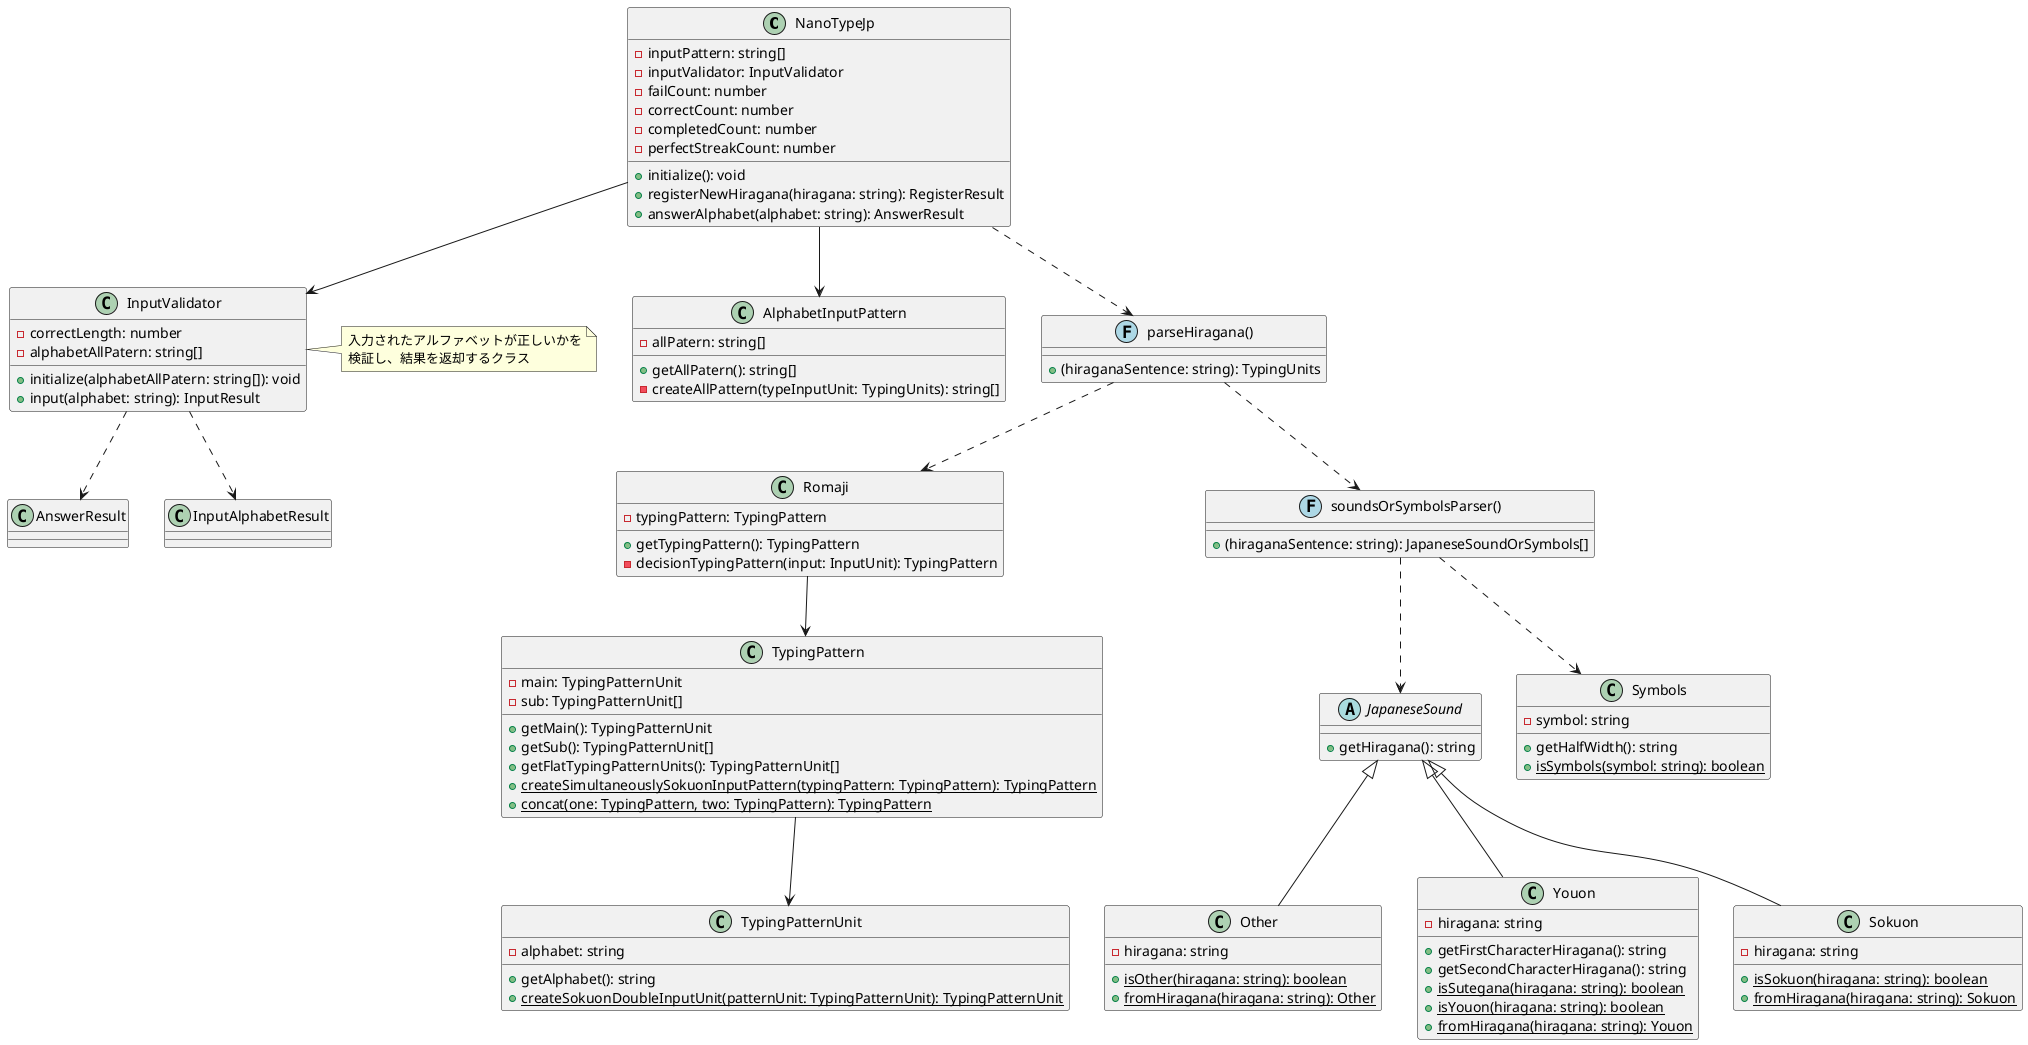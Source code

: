 @startuml
' メインクラス
class NanoTypeJp {
  - inputPattern: string[]
  - inputValidator: InputValidator
  - failCount: number
  - correctCount: number
  - completedCount: number
  - perfectStreakCount: number
  + initialize(): void
  + registerNewHiragana(hiragana: string): RegisterResult
  + answerAlphabet(alphabet: string): AnswerResult
}

' 入力検証クラス
class InputValidator {
  - correctLength: number
  - alphabetAllPatern: string[]
  + initialize(alphabetAllPatern: string[]): void
  + input(alphabet: string): InputResult
}

' 入力パターン生成クラス
class AlphabetInputPattern {
  - allPatern: string[]
  + getAllPatern(): string[]
  - createAllPattern(typeInputUnit: TypingUnits): string[]
}

' 日本語音声の基底クラス
abstract class JapaneseSound {
  + getHiragana(): string
}

' その他の音声クラス
class Other {
  - hiragana: string
  + {static} isOther(hiragana: string): boolean
  + {static} fromHiragana(hiragana: string): Other
}

' 拗音クラス
class Youon {
  - hiragana: string
  + getFirstCharacterHiragana(): string
  + getSecondCharacterHiragana(): string
  + {static} isSutegana(hiragana: string): boolean
  + {static} isYouon(hiragana: string): boolean
  + {static} fromHiragana(hiragana: string): Youon
}

' 促音クラス
class Sokuon {
  - hiragana: string
  + {static} isSokuon(hiragana: string): boolean
  + {static} fromHiragana(hiragana: string): Sokuon
}

' 記号クラス
class Symbols {
  - symbol: string
  + getHalfWidth(): string
  + {static} isSymbols(symbol: string): boolean
}

' ローマ字変換クラス
class Romaji {
  - typingPattern: TypingPattern
  + getTypingPattern(): TypingPattern
  - decisionTypingPattern(input: InputUnit): TypingPattern
}

' ローマ字パターンクラス
class TypingPattern {
  - main: TypingPatternUnit
  - sub: TypingPatternUnit[]
  + getMain(): TypingPatternUnit
  + getSub(): TypingPatternUnit[]
  + getFlatTypingPatternUnits(): TypingPatternUnit[]
  + {static} createSimultaneouslySokuonInputPattern(typingPattern: TypingPattern): TypingPattern
  + {static} concat(one: TypingPattern, two: TypingPattern): TypingPattern
}

' ローマ字パターンユニットクラス
class TypingPatternUnit {
  - alphabet: string
  + getAlphabet(): string
  + {static} createSokuonDoubleInputUnit(patternUnit: TypingPatternUnit): TypingPatternUnit
}

' パーサー関数
class "parseHiragana()" << (F,lightblue) >> {
  + (hiraganaSentence: string): TypingUnits
}

class "soundsOrSymbolsParser()" << (F,lightblue) >> {
  + (hiraganaSentence: string): JapaneseSoundOrSymbols[]
}

' 関連性の定義
NanoTypeJp --> InputValidator
NanoTypeJp --> AlphabetInputPattern
NanoTypeJp ..> "parseHiragana()"
"parseHiragana()" ..> "soundsOrSymbolsParser()"
"parseHiragana()" ..> Romaji
Romaji --> TypingPattern
TypingPattern --> TypingPatternUnit
JapaneseSound <|-- Other
JapaneseSound <|-- Youon
JapaneseSound <|-- Sokuon
"soundsOrSymbolsParser()" ..> JapaneseSound
"soundsOrSymbolsParser()" ..> Symbols

' InputValidatorの関連
InputValidator ..> "AnswerResult"
InputValidator ..> "InputAlphabetResult"

note right of InputValidator
  入力されたアルファベットが正しいかを
  検証し、結果を返却するクラス
end note
@enduml
